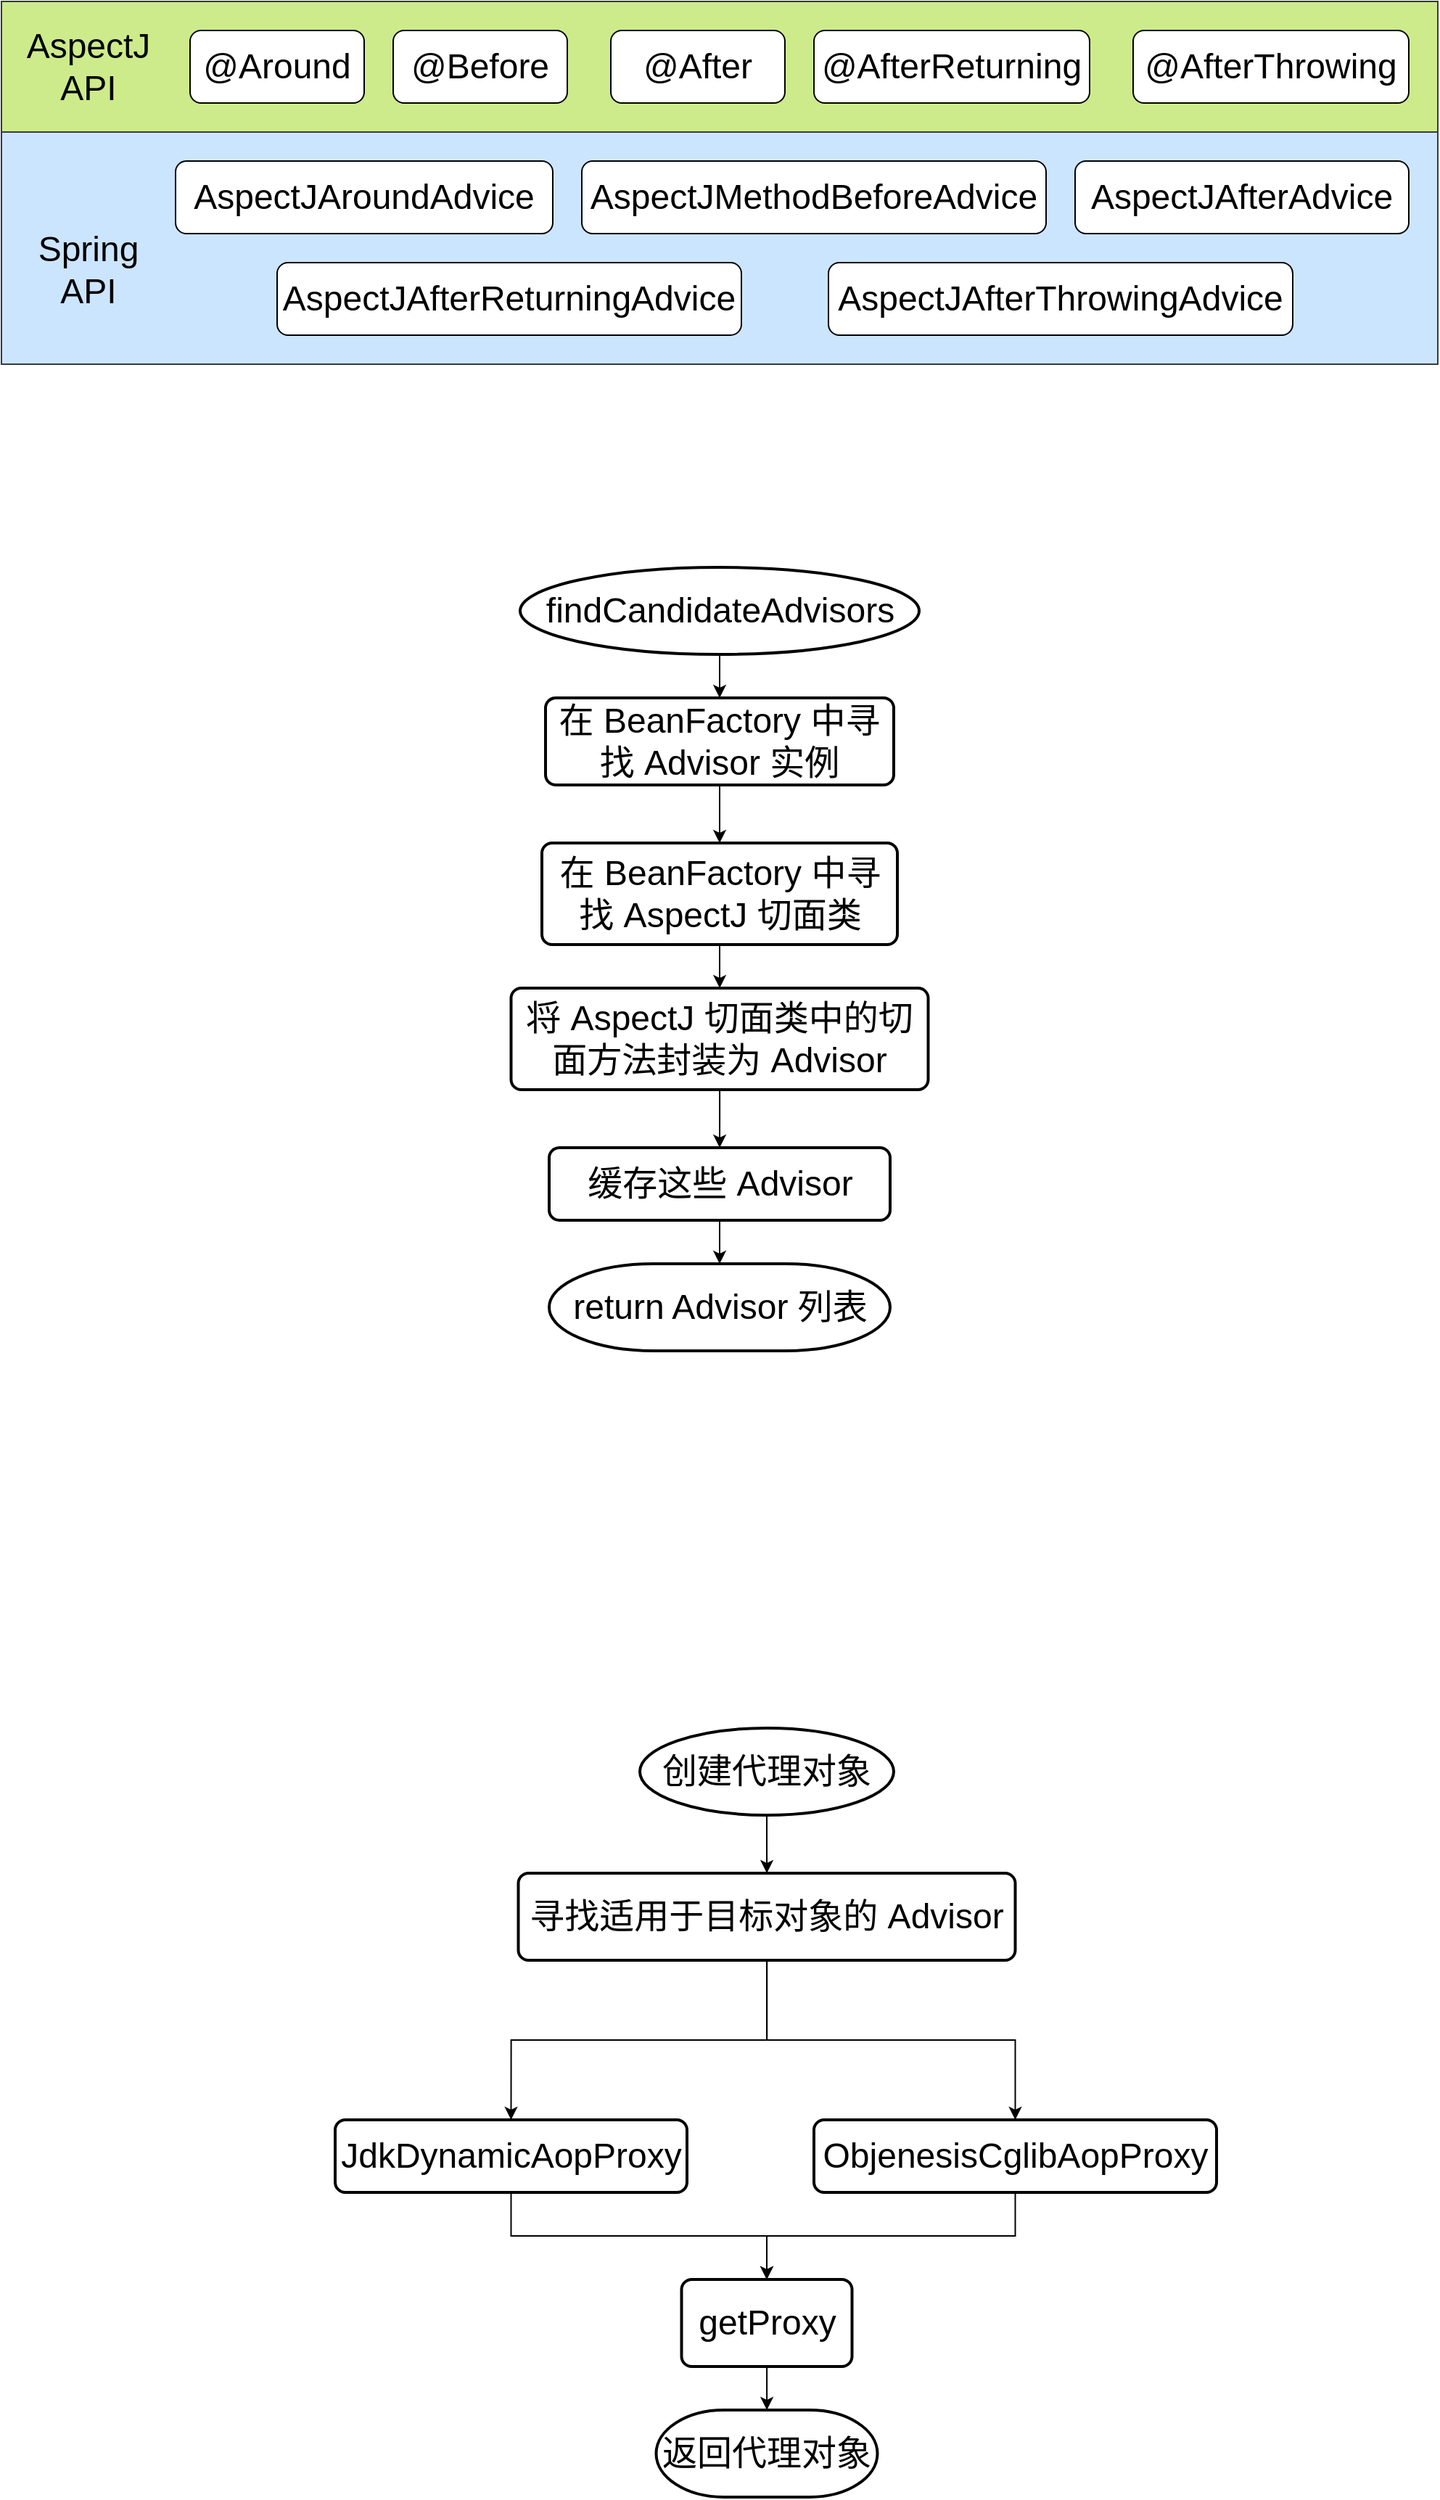 <mxfile version="20.8.20" type="github">
  <diagram name="第 1 页" id="2eby7_EUMZsgkIJewPi7">
    <mxGraphModel dx="2261" dy="764" grid="1" gridSize="10" guides="1" tooltips="1" connect="1" arrows="1" fold="1" page="1" pageScale="1" pageWidth="827" pageHeight="1169" math="0" shadow="0">
      <root>
        <mxCell id="0" />
        <mxCell id="1" parent="0" />
        <mxCell id="wgSQVZFUaa1Q4gMYhKkH-2" value="" style="rounded=0;whiteSpace=wrap;html=1;fontSize=18;fillColor=#cdeb8b;strokeColor=#36393d;" vertex="1" parent="1">
          <mxGeometry x="-50" y="260" width="990" height="90" as="geometry" />
        </mxCell>
        <mxCell id="wgSQVZFUaa1Q4gMYhKkH-4" value="&lt;font style=&quot;font-size: 24px;&quot;&gt;@Around&lt;/font&gt;" style="rounded=1;whiteSpace=wrap;html=1;fontSize=18;" vertex="1" parent="1">
          <mxGeometry x="80" y="280" width="120" height="50" as="geometry" />
        </mxCell>
        <mxCell id="wgSQVZFUaa1Q4gMYhKkH-5" value="AspectJ&lt;br&gt;API" style="text;html=1;strokeColor=none;fillColor=none;align=center;verticalAlign=middle;whiteSpace=wrap;rounded=0;fontSize=24;" vertex="1" parent="1">
          <mxGeometry x="-40" y="280" width="100" height="50" as="geometry" />
        </mxCell>
        <mxCell id="wgSQVZFUaa1Q4gMYhKkH-6" value="&lt;font style=&quot;font-size: 24px;&quot;&gt;@Before&lt;/font&gt;" style="rounded=1;whiteSpace=wrap;html=1;fontSize=18;" vertex="1" parent="1">
          <mxGeometry x="220" y="280" width="120" height="50" as="geometry" />
        </mxCell>
        <mxCell id="wgSQVZFUaa1Q4gMYhKkH-7" value="&lt;font style=&quot;font-size: 24px;&quot;&gt;@After&lt;/font&gt;" style="rounded=1;whiteSpace=wrap;html=1;fontSize=18;" vertex="1" parent="1">
          <mxGeometry x="370" y="280" width="120" height="50" as="geometry" />
        </mxCell>
        <mxCell id="wgSQVZFUaa1Q4gMYhKkH-8" value="&lt;font style=&quot;font-size: 24px;&quot;&gt;@AfterReturning&lt;/font&gt;" style="rounded=1;whiteSpace=wrap;html=1;fontSize=18;" vertex="1" parent="1">
          <mxGeometry x="510" y="280" width="190" height="50" as="geometry" />
        </mxCell>
        <mxCell id="wgSQVZFUaa1Q4gMYhKkH-9" value="&lt;font style=&quot;font-size: 24px;&quot;&gt;@AfterThrowing&lt;/font&gt;" style="rounded=1;whiteSpace=wrap;html=1;fontSize=18;" vertex="1" parent="1">
          <mxGeometry x="730" y="280" width="190" height="50" as="geometry" />
        </mxCell>
        <mxCell id="wgSQVZFUaa1Q4gMYhKkH-10" value="" style="rounded=0;whiteSpace=wrap;html=1;fontSize=18;fillColor=#cce5ff;strokeColor=#36393d;" vertex="1" parent="1">
          <mxGeometry x="-50" y="350" width="990" height="160" as="geometry" />
        </mxCell>
        <mxCell id="wgSQVZFUaa1Q4gMYhKkH-11" value="Spring API" style="text;html=1;strokeColor=none;fillColor=none;align=center;verticalAlign=middle;whiteSpace=wrap;rounded=0;fontSize=24;" vertex="1" parent="1">
          <mxGeometry x="-40" y="420" width="100" height="50" as="geometry" />
        </mxCell>
        <mxCell id="wgSQVZFUaa1Q4gMYhKkH-12" value="&lt;font style=&quot;font-size: 24px;&quot;&gt;AspectJAroundAdvice&lt;/font&gt;" style="rounded=1;whiteSpace=wrap;html=1;fontSize=18;" vertex="1" parent="1">
          <mxGeometry x="70" y="370" width="260" height="50" as="geometry" />
        </mxCell>
        <mxCell id="wgSQVZFUaa1Q4gMYhKkH-14" value="&lt;font style=&quot;font-size: 24px;&quot;&gt;AspectJMethodBeforeAdvice&lt;/font&gt;" style="rounded=1;whiteSpace=wrap;html=1;fontSize=18;" vertex="1" parent="1">
          <mxGeometry x="350" y="370" width="320" height="50" as="geometry" />
        </mxCell>
        <mxCell id="wgSQVZFUaa1Q4gMYhKkH-15" value="&lt;font style=&quot;font-size: 24px;&quot;&gt;AspectJAfterAdvice&lt;/font&gt;" style="rounded=1;whiteSpace=wrap;html=1;fontSize=18;" vertex="1" parent="1">
          <mxGeometry x="690" y="370" width="230" height="50" as="geometry" />
        </mxCell>
        <mxCell id="wgSQVZFUaa1Q4gMYhKkH-16" value="&lt;font style=&quot;font-size: 24px;&quot;&gt;AspectJAfterReturningAdvice&lt;/font&gt;" style="rounded=1;whiteSpace=wrap;html=1;fontSize=18;" vertex="1" parent="1">
          <mxGeometry x="140" y="440" width="320" height="50" as="geometry" />
        </mxCell>
        <mxCell id="wgSQVZFUaa1Q4gMYhKkH-17" value="&lt;font style=&quot;font-size: 24px;&quot;&gt;AspectJAfterThrowingAdvice&lt;/font&gt;" style="rounded=1;whiteSpace=wrap;html=1;fontSize=18;" vertex="1" parent="1">
          <mxGeometry x="520" y="440" width="320" height="50" as="geometry" />
        </mxCell>
        <mxCell id="wgSQVZFUaa1Q4gMYhKkH-24" style="edgeStyle=orthogonalEdgeStyle;rounded=0;orthogonalLoop=1;jettySize=auto;html=1;fontSize=24;" edge="1" parent="1" source="wgSQVZFUaa1Q4gMYhKkH-21" target="wgSQVZFUaa1Q4gMYhKkH-22">
          <mxGeometry relative="1" as="geometry" />
        </mxCell>
        <mxCell id="wgSQVZFUaa1Q4gMYhKkH-21" value="findCandidateAdvisors" style="strokeWidth=2;html=1;shape=mxgraph.flowchart.start_1;whiteSpace=wrap;fontSize=24;" vertex="1" parent="1">
          <mxGeometry x="307.5" y="650" width="275" height="60" as="geometry" />
        </mxCell>
        <mxCell id="wgSQVZFUaa1Q4gMYhKkH-25" style="edgeStyle=orthogonalEdgeStyle;rounded=0;orthogonalLoop=1;jettySize=auto;html=1;fontSize=24;" edge="1" parent="1" source="wgSQVZFUaa1Q4gMYhKkH-22" target="wgSQVZFUaa1Q4gMYhKkH-23">
          <mxGeometry relative="1" as="geometry" />
        </mxCell>
        <mxCell id="wgSQVZFUaa1Q4gMYhKkH-22" value="在 BeanFactory 中寻找 Advisor 实例" style="rounded=1;whiteSpace=wrap;html=1;absoluteArcSize=1;arcSize=14;strokeWidth=2;fontSize=24;" vertex="1" parent="1">
          <mxGeometry x="325" y="740" width="240" height="60" as="geometry" />
        </mxCell>
        <mxCell id="wgSQVZFUaa1Q4gMYhKkH-27" style="edgeStyle=orthogonalEdgeStyle;rounded=0;orthogonalLoop=1;jettySize=auto;html=1;fontSize=24;" edge="1" parent="1" source="wgSQVZFUaa1Q4gMYhKkH-23" target="wgSQVZFUaa1Q4gMYhKkH-26">
          <mxGeometry relative="1" as="geometry" />
        </mxCell>
        <mxCell id="wgSQVZFUaa1Q4gMYhKkH-23" value="在 BeanFactory 中寻找 AspectJ 切面类" style="rounded=1;whiteSpace=wrap;html=1;absoluteArcSize=1;arcSize=14;strokeWidth=2;fontSize=24;" vertex="1" parent="1">
          <mxGeometry x="322.5" y="840" width="245" height="70" as="geometry" />
        </mxCell>
        <mxCell id="wgSQVZFUaa1Q4gMYhKkH-31" style="edgeStyle=orthogonalEdgeStyle;rounded=0;orthogonalLoop=1;jettySize=auto;html=1;fontSize=24;" edge="1" parent="1" source="wgSQVZFUaa1Q4gMYhKkH-26" target="wgSQVZFUaa1Q4gMYhKkH-30">
          <mxGeometry relative="1" as="geometry" />
        </mxCell>
        <mxCell id="wgSQVZFUaa1Q4gMYhKkH-26" value="将 AspectJ 切面类中的切面方法封装为 Advisor" style="rounded=1;whiteSpace=wrap;html=1;absoluteArcSize=1;arcSize=14;strokeWidth=2;fontSize=24;" vertex="1" parent="1">
          <mxGeometry x="301.25" y="940" width="287.5" height="70" as="geometry" />
        </mxCell>
        <mxCell id="wgSQVZFUaa1Q4gMYhKkH-33" style="edgeStyle=orthogonalEdgeStyle;rounded=0;orthogonalLoop=1;jettySize=auto;html=1;fontSize=24;" edge="1" parent="1" source="wgSQVZFUaa1Q4gMYhKkH-30" target="wgSQVZFUaa1Q4gMYhKkH-32">
          <mxGeometry relative="1" as="geometry" />
        </mxCell>
        <mxCell id="wgSQVZFUaa1Q4gMYhKkH-30" value="缓存这些 Advisor" style="rounded=1;whiteSpace=wrap;html=1;absoluteArcSize=1;arcSize=14;strokeWidth=2;fontSize=24;" vertex="1" parent="1">
          <mxGeometry x="327.5" y="1050" width="235" height="50" as="geometry" />
        </mxCell>
        <mxCell id="wgSQVZFUaa1Q4gMYhKkH-32" value="return Advisor 列表" style="strokeWidth=2;html=1;shape=mxgraph.flowchart.terminator;whiteSpace=wrap;fontSize=24;" vertex="1" parent="1">
          <mxGeometry x="327.5" y="1130" width="235" height="60" as="geometry" />
        </mxCell>
        <mxCell id="wgSQVZFUaa1Q4gMYhKkH-36" style="edgeStyle=orthogonalEdgeStyle;rounded=0;orthogonalLoop=1;jettySize=auto;html=1;fontSize=24;" edge="1" parent="1" source="wgSQVZFUaa1Q4gMYhKkH-34" target="wgSQVZFUaa1Q4gMYhKkH-35">
          <mxGeometry relative="1" as="geometry" />
        </mxCell>
        <mxCell id="wgSQVZFUaa1Q4gMYhKkH-34" value="创建代理对象" style="strokeWidth=2;html=1;shape=mxgraph.flowchart.start_1;whiteSpace=wrap;fontSize=24;" vertex="1" parent="1">
          <mxGeometry x="390" y="1450" width="175" height="60" as="geometry" />
        </mxCell>
        <mxCell id="wgSQVZFUaa1Q4gMYhKkH-39" style="edgeStyle=orthogonalEdgeStyle;rounded=0;orthogonalLoop=1;jettySize=auto;html=1;entryX=0.5;entryY=0;entryDx=0;entryDy=0;fontSize=24;" edge="1" parent="1" source="wgSQVZFUaa1Q4gMYhKkH-35" target="wgSQVZFUaa1Q4gMYhKkH-37">
          <mxGeometry relative="1" as="geometry" />
        </mxCell>
        <mxCell id="wgSQVZFUaa1Q4gMYhKkH-40" style="edgeStyle=orthogonalEdgeStyle;rounded=0;orthogonalLoop=1;jettySize=auto;html=1;fontSize=24;" edge="1" parent="1" source="wgSQVZFUaa1Q4gMYhKkH-35" target="wgSQVZFUaa1Q4gMYhKkH-38">
          <mxGeometry relative="1" as="geometry" />
        </mxCell>
        <mxCell id="wgSQVZFUaa1Q4gMYhKkH-35" value="寻找适用于目标对象的 Advisor" style="rounded=1;whiteSpace=wrap;html=1;absoluteArcSize=1;arcSize=14;strokeWidth=2;fontSize=24;" vertex="1" parent="1">
          <mxGeometry x="306.25" y="1550" width="342.5" height="60" as="geometry" />
        </mxCell>
        <mxCell id="wgSQVZFUaa1Q4gMYhKkH-48" style="edgeStyle=orthogonalEdgeStyle;rounded=0;orthogonalLoop=1;jettySize=auto;html=1;entryX=0.5;entryY=0;entryDx=0;entryDy=0;fontSize=24;" edge="1" parent="1" source="wgSQVZFUaa1Q4gMYhKkH-37" target="wgSQVZFUaa1Q4gMYhKkH-46">
          <mxGeometry relative="1" as="geometry" />
        </mxCell>
        <mxCell id="wgSQVZFUaa1Q4gMYhKkH-37" value="JdkDynamicAopProxy" style="rounded=1;whiteSpace=wrap;html=1;absoluteArcSize=1;arcSize=14;strokeWidth=2;fontSize=24;" vertex="1" parent="1">
          <mxGeometry x="180" y="1720" width="242.5" height="50" as="geometry" />
        </mxCell>
        <mxCell id="wgSQVZFUaa1Q4gMYhKkH-49" style="edgeStyle=orthogonalEdgeStyle;rounded=0;orthogonalLoop=1;jettySize=auto;html=1;entryX=0.5;entryY=0;entryDx=0;entryDy=0;fontSize=24;" edge="1" parent="1" source="wgSQVZFUaa1Q4gMYhKkH-38" target="wgSQVZFUaa1Q4gMYhKkH-46">
          <mxGeometry relative="1" as="geometry" />
        </mxCell>
        <mxCell id="wgSQVZFUaa1Q4gMYhKkH-38" value="ObjenesisCglibAopProxy" style="rounded=1;whiteSpace=wrap;html=1;absoluteArcSize=1;arcSize=14;strokeWidth=2;fontSize=24;" vertex="1" parent="1">
          <mxGeometry x="510" y="1720" width="277.5" height="50" as="geometry" />
        </mxCell>
        <mxCell id="wgSQVZFUaa1Q4gMYhKkH-51" style="edgeStyle=orthogonalEdgeStyle;rounded=0;orthogonalLoop=1;jettySize=auto;html=1;fontSize=24;" edge="1" parent="1" source="wgSQVZFUaa1Q4gMYhKkH-46" target="wgSQVZFUaa1Q4gMYhKkH-50">
          <mxGeometry relative="1" as="geometry" />
        </mxCell>
        <mxCell id="wgSQVZFUaa1Q4gMYhKkH-46" value="getProxy" style="rounded=1;whiteSpace=wrap;html=1;absoluteArcSize=1;arcSize=14;strokeWidth=2;fontSize=24;" vertex="1" parent="1">
          <mxGeometry x="418.75" y="1830" width="117.5" height="60" as="geometry" />
        </mxCell>
        <mxCell id="wgSQVZFUaa1Q4gMYhKkH-50" value="返回代理对象" style="strokeWidth=2;html=1;shape=mxgraph.flowchart.terminator;whiteSpace=wrap;fontSize=24;" vertex="1" parent="1">
          <mxGeometry x="401.25" y="1920" width="152.5" height="60" as="geometry" />
        </mxCell>
      </root>
    </mxGraphModel>
  </diagram>
</mxfile>
